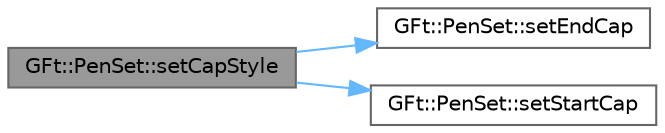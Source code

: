 digraph "GFt::PenSet::setCapStyle"
{
 // LATEX_PDF_SIZE
  bgcolor="transparent";
  edge [fontname=Helvetica,fontsize=10,labelfontname=Helvetica,labelfontsize=10];
  node [fontname=Helvetica,fontsize=10,shape=box,height=0.2,width=0.4];
  rankdir="LR";
  Node1 [id="Node000001",label="GFt::PenSet::setCapStyle",height=0.2,width=0.4,color="gray40", fillcolor="grey60", style="filled", fontcolor="black",tooltip="设置线帽样式"];
  Node1 -> Node2 [id="edge1_Node000001_Node000002",color="steelblue1",style="solid",tooltip=" "];
  Node2 [id="Node000002",label="GFt::PenSet::setEndCap",height=0.2,width=0.4,color="grey40", fillcolor="white", style="filled",URL="$class_g_ft_1_1_pen_set.html#a5df0652809ed543ea420a0ae38539d9a",tooltip="设置终止线帽样式"];
  Node1 -> Node3 [id="edge2_Node000001_Node000003",color="steelblue1",style="solid",tooltip=" "];
  Node3 [id="Node000003",label="GFt::PenSet::setStartCap",height=0.2,width=0.4,color="grey40", fillcolor="white", style="filled",URL="$class_g_ft_1_1_pen_set.html#ad830905325bf6718511b215bcdb5bd5c",tooltip="设置起始线帽样式"];
}
